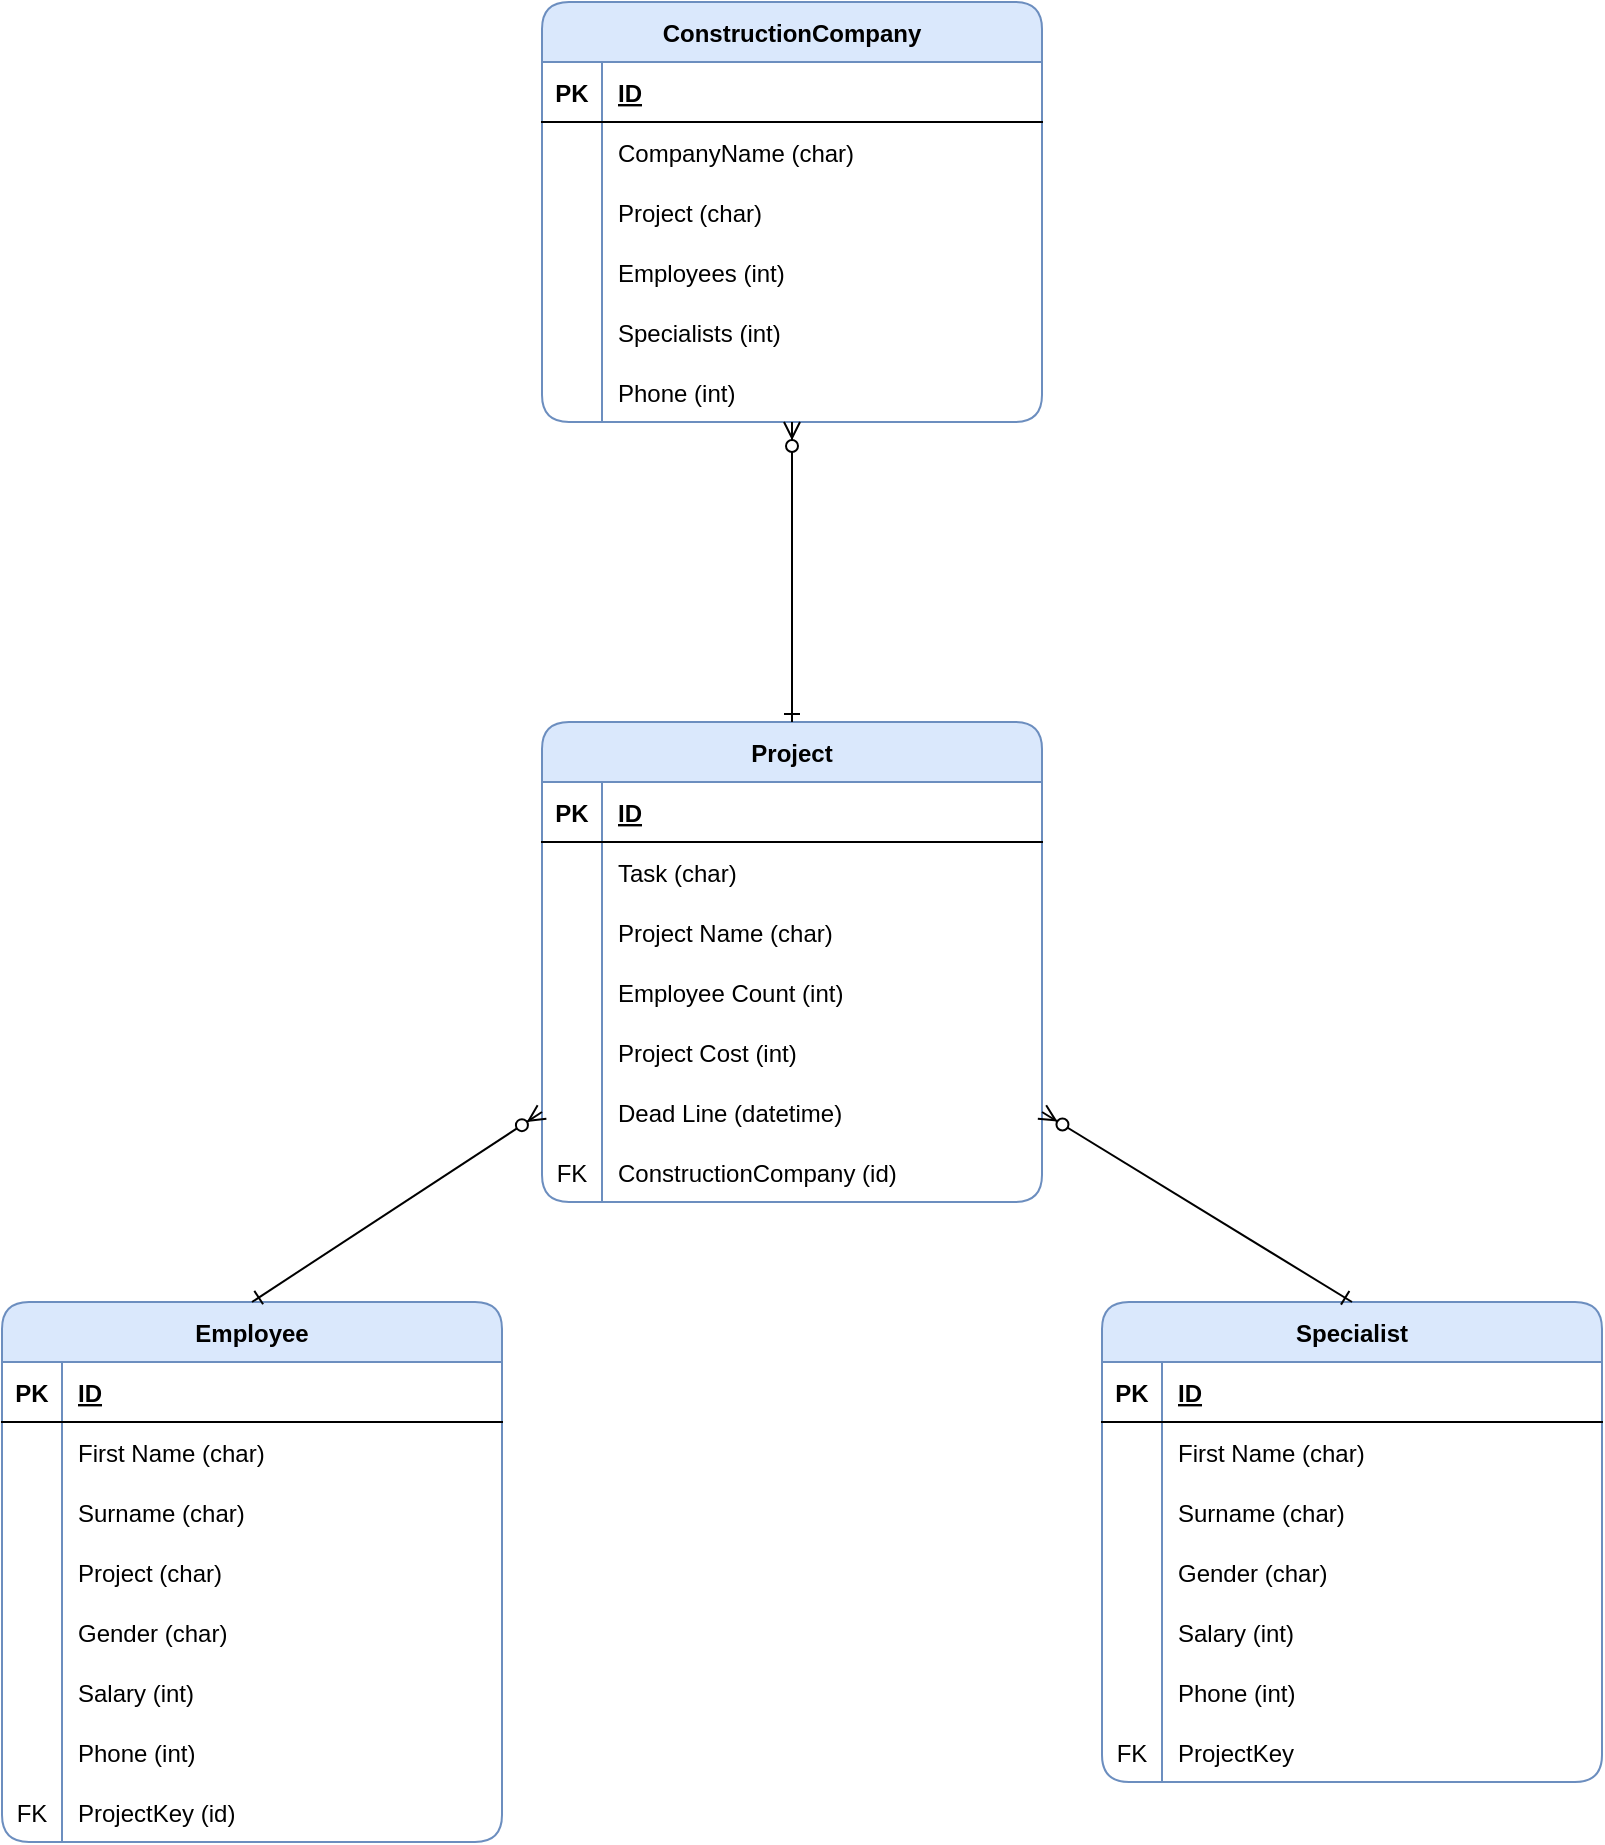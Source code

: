 <mxfile version="21.0.6" type="google"><diagram id="SQlwirRwhG5B8gu_Ag6C" name="Page-1"><mxGraphModel grid="1" page="1" gridSize="10" guides="1" tooltips="1" connect="1" arrows="1" fold="1" pageScale="1" pageWidth="827" pageHeight="1169" math="0" shadow="0"><root><mxCell id="0"/><mxCell id="1" parent="0"/><mxCell id="hruZ7W_BxlJtIT0g6et9-16" value="Specialist" style="shape=table;startSize=30;container=1;collapsible=1;childLayout=tableLayout;fixedRows=1;rowLines=0;fontStyle=1;align=center;resizeLast=1;fillColor=#dae8fc;strokeColor=#6c8ebf;rounded=1;" vertex="1" parent="1"><mxGeometry x="-1090" y="1100" width="250" height="240" as="geometry"/></mxCell><mxCell id="hruZ7W_BxlJtIT0g6et9-17" value="" style="shape=partialRectangle;collapsible=0;dropTarget=0;pointerEvents=0;fillColor=none;points=[[0,0.5],[1,0.5]];portConstraint=eastwest;top=0;left=0;right=0;bottom=1;" vertex="1" parent="hruZ7W_BxlJtIT0g6et9-16"><mxGeometry y="30" width="250" height="30" as="geometry"/></mxCell><mxCell id="hruZ7W_BxlJtIT0g6et9-18" value="PK" style="shape=partialRectangle;overflow=hidden;connectable=0;fillColor=none;top=0;left=0;bottom=0;right=0;fontStyle=1;" vertex="1" parent="hruZ7W_BxlJtIT0g6et9-17"><mxGeometry width="30" height="30" as="geometry"><mxRectangle width="30" height="30" as="alternateBounds"/></mxGeometry></mxCell><mxCell id="hruZ7W_BxlJtIT0g6et9-19" value="ID" style="shape=partialRectangle;overflow=hidden;connectable=0;fillColor=none;top=0;left=0;bottom=0;right=0;align=left;spacingLeft=6;fontStyle=5;" vertex="1" parent="hruZ7W_BxlJtIT0g6et9-17"><mxGeometry x="30" width="220" height="30" as="geometry"><mxRectangle width="220" height="30" as="alternateBounds"/></mxGeometry></mxCell><mxCell id="hruZ7W_BxlJtIT0g6et9-20" value="" style="shape=partialRectangle;collapsible=0;dropTarget=0;pointerEvents=0;fillColor=none;points=[[0,0.5],[1,0.5]];portConstraint=eastwest;top=0;left=0;right=0;bottom=0;" vertex="1" parent="hruZ7W_BxlJtIT0g6et9-16"><mxGeometry y="60" width="250" height="30" as="geometry"/></mxCell><mxCell id="hruZ7W_BxlJtIT0g6et9-21" value="" style="shape=partialRectangle;overflow=hidden;connectable=0;fillColor=none;top=0;left=0;bottom=0;right=0;" vertex="1" parent="hruZ7W_BxlJtIT0g6et9-20"><mxGeometry width="30" height="30" as="geometry"><mxRectangle width="30" height="30" as="alternateBounds"/></mxGeometry></mxCell><mxCell id="hruZ7W_BxlJtIT0g6et9-22" value="First Name (char)" style="shape=partialRectangle;overflow=hidden;connectable=0;fillColor=none;top=0;left=0;bottom=0;right=0;align=left;spacingLeft=6;" vertex="1" parent="hruZ7W_BxlJtIT0g6et9-20"><mxGeometry x="30" width="220" height="30" as="geometry"><mxRectangle width="220" height="30" as="alternateBounds"/></mxGeometry></mxCell><mxCell id="hruZ7W_BxlJtIT0g6et9-23" value="" style="shape=partialRectangle;collapsible=0;dropTarget=0;pointerEvents=0;fillColor=none;points=[[0,0.5],[1,0.5]];portConstraint=eastwest;top=0;left=0;right=0;bottom=0;" vertex="1" parent="hruZ7W_BxlJtIT0g6et9-16"><mxGeometry y="90" width="250" height="30" as="geometry"/></mxCell><mxCell id="hruZ7W_BxlJtIT0g6et9-24" value="" style="shape=partialRectangle;overflow=hidden;connectable=0;fillColor=none;top=0;left=0;bottom=0;right=0;" vertex="1" parent="hruZ7W_BxlJtIT0g6et9-23"><mxGeometry width="30" height="30" as="geometry"><mxRectangle width="30" height="30" as="alternateBounds"/></mxGeometry></mxCell><mxCell id="hruZ7W_BxlJtIT0g6et9-25" value="Surname (char)" style="shape=partialRectangle;overflow=hidden;connectable=0;fillColor=none;top=0;left=0;bottom=0;right=0;align=left;spacingLeft=6;" vertex="1" parent="hruZ7W_BxlJtIT0g6et9-23"><mxGeometry x="30" width="220" height="30" as="geometry"><mxRectangle width="220" height="30" as="alternateBounds"/></mxGeometry></mxCell><mxCell id="hruZ7W_BxlJtIT0g6et9-26" value="" style="shape=partialRectangle;collapsible=0;dropTarget=0;pointerEvents=0;fillColor=none;points=[[0,0.5],[1,0.5]];portConstraint=eastwest;top=0;left=0;right=0;bottom=0;" vertex="1" parent="hruZ7W_BxlJtIT0g6et9-16"><mxGeometry y="120" width="250" height="30" as="geometry"/></mxCell><mxCell id="hruZ7W_BxlJtIT0g6et9-27" value="" style="shape=partialRectangle;overflow=hidden;connectable=0;fillColor=none;top=0;left=0;bottom=0;right=0;" vertex="1" parent="hruZ7W_BxlJtIT0g6et9-26"><mxGeometry width="30" height="30" as="geometry"><mxRectangle width="30" height="30" as="alternateBounds"/></mxGeometry></mxCell><mxCell id="hruZ7W_BxlJtIT0g6et9-28" value="Gender (char)" style="shape=partialRectangle;overflow=hidden;connectable=0;fillColor=none;top=0;left=0;bottom=0;right=0;align=left;spacingLeft=6;" vertex="1" parent="hruZ7W_BxlJtIT0g6et9-26"><mxGeometry x="30" width="220" height="30" as="geometry"><mxRectangle width="220" height="30" as="alternateBounds"/></mxGeometry></mxCell><mxCell id="hruZ7W_BxlJtIT0g6et9-29" value="" style="shape=partialRectangle;collapsible=0;dropTarget=0;pointerEvents=0;fillColor=none;points=[[0,0.5],[1,0.5]];portConstraint=eastwest;top=0;left=0;right=0;bottom=0;" vertex="1" parent="hruZ7W_BxlJtIT0g6et9-16"><mxGeometry y="150" width="250" height="30" as="geometry"/></mxCell><mxCell id="hruZ7W_BxlJtIT0g6et9-30" value="" style="shape=partialRectangle;overflow=hidden;connectable=0;fillColor=none;top=0;left=0;bottom=0;right=0;" vertex="1" parent="hruZ7W_BxlJtIT0g6et9-29"><mxGeometry width="30" height="30" as="geometry"><mxRectangle width="30" height="30" as="alternateBounds"/></mxGeometry></mxCell><mxCell id="hruZ7W_BxlJtIT0g6et9-31" value="Salary (int)" style="shape=partialRectangle;overflow=hidden;connectable=0;fillColor=none;top=0;left=0;bottom=0;right=0;align=left;spacingLeft=6;" vertex="1" parent="hruZ7W_BxlJtIT0g6et9-29"><mxGeometry x="30" width="220" height="30" as="geometry"><mxRectangle width="220" height="30" as="alternateBounds"/></mxGeometry></mxCell><mxCell id="hruZ7W_BxlJtIT0g6et9-32" value="" style="shape=partialRectangle;collapsible=0;dropTarget=0;pointerEvents=0;fillColor=none;points=[[0,0.5],[1,0.5]];portConstraint=eastwest;top=0;left=0;right=0;bottom=0;" vertex="1" parent="hruZ7W_BxlJtIT0g6et9-16"><mxGeometry y="180" width="250" height="30" as="geometry"/></mxCell><mxCell id="hruZ7W_BxlJtIT0g6et9-33" value="" style="shape=partialRectangle;overflow=hidden;connectable=0;fillColor=none;top=0;left=0;bottom=0;right=0;" vertex="1" parent="hruZ7W_BxlJtIT0g6et9-32"><mxGeometry width="30" height="30" as="geometry"><mxRectangle width="30" height="30" as="alternateBounds"/></mxGeometry></mxCell><mxCell id="hruZ7W_BxlJtIT0g6et9-34" value="Phone (int)" style="shape=partialRectangle;overflow=hidden;connectable=0;fillColor=none;top=0;left=0;bottom=0;right=0;align=left;spacingLeft=6;" vertex="1" parent="hruZ7W_BxlJtIT0g6et9-32"><mxGeometry x="30" width="220" height="30" as="geometry"><mxRectangle width="220" height="30" as="alternateBounds"/></mxGeometry></mxCell><mxCell id="hruZ7W_BxlJtIT0g6et9-35" value="" style="shape=partialRectangle;collapsible=0;dropTarget=0;pointerEvents=0;fillColor=none;points=[[0,0.5],[1,0.5]];portConstraint=eastwest;top=0;left=0;right=0;bottom=0;" vertex="1" parent="hruZ7W_BxlJtIT0g6et9-16"><mxGeometry y="210" width="250" height="30" as="geometry"/></mxCell><mxCell id="hruZ7W_BxlJtIT0g6et9-36" value="FK" style="shape=partialRectangle;overflow=hidden;connectable=0;fillColor=none;top=0;left=0;bottom=0;right=0;" vertex="1" parent="hruZ7W_BxlJtIT0g6et9-35"><mxGeometry width="30" height="30" as="geometry"><mxRectangle width="30" height="30" as="alternateBounds"/></mxGeometry></mxCell><mxCell id="hruZ7W_BxlJtIT0g6et9-37" value="ProjectKey" style="shape=partialRectangle;overflow=hidden;connectable=0;fillColor=none;top=0;left=0;bottom=0;right=0;align=left;spacingLeft=6;" vertex="1" parent="hruZ7W_BxlJtIT0g6et9-35"><mxGeometry x="30" width="220" height="30" as="geometry"><mxRectangle width="220" height="30" as="alternateBounds"/></mxGeometry></mxCell><mxCell id="hruZ7W_BxlJtIT0g6et9-75" value="Employee" style="shape=table;startSize=30;container=1;collapsible=1;childLayout=tableLayout;fixedRows=1;rowLines=0;fontStyle=1;align=center;resizeLast=1;fillColor=#dae8fc;strokeColor=#6c8ebf;rounded=1;" vertex="1" parent="1"><mxGeometry x="-1640" y="1100" width="250" height="270" as="geometry"/></mxCell><mxCell id="hruZ7W_BxlJtIT0g6et9-76" value="" style="shape=partialRectangle;collapsible=0;dropTarget=0;pointerEvents=0;fillColor=none;points=[[0,0.5],[1,0.5]];portConstraint=eastwest;top=0;left=0;right=0;bottom=1;" vertex="1" parent="hruZ7W_BxlJtIT0g6et9-75"><mxGeometry y="30" width="250" height="30" as="geometry"/></mxCell><mxCell id="hruZ7W_BxlJtIT0g6et9-77" value="PK" style="shape=partialRectangle;overflow=hidden;connectable=0;fillColor=none;top=0;left=0;bottom=0;right=0;fontStyle=1;" vertex="1" parent="hruZ7W_BxlJtIT0g6et9-76"><mxGeometry width="30" height="30" as="geometry"><mxRectangle width="30" height="30" as="alternateBounds"/></mxGeometry></mxCell><mxCell id="hruZ7W_BxlJtIT0g6et9-78" value="ID" style="shape=partialRectangle;overflow=hidden;connectable=0;fillColor=none;top=0;left=0;bottom=0;right=0;align=left;spacingLeft=6;fontStyle=5;" vertex="1" parent="hruZ7W_BxlJtIT0g6et9-76"><mxGeometry x="30" width="220" height="30" as="geometry"><mxRectangle width="220" height="30" as="alternateBounds"/></mxGeometry></mxCell><mxCell id="hruZ7W_BxlJtIT0g6et9-79" value="" style="shape=partialRectangle;collapsible=0;dropTarget=0;pointerEvents=0;fillColor=none;points=[[0,0.5],[1,0.5]];portConstraint=eastwest;top=0;left=0;right=0;bottom=0;" vertex="1" parent="hruZ7W_BxlJtIT0g6et9-75"><mxGeometry y="60" width="250" height="30" as="geometry"/></mxCell><mxCell id="hruZ7W_BxlJtIT0g6et9-80" value="" style="shape=partialRectangle;overflow=hidden;connectable=0;fillColor=none;top=0;left=0;bottom=0;right=0;" vertex="1" parent="hruZ7W_BxlJtIT0g6et9-79"><mxGeometry width="30" height="30" as="geometry"><mxRectangle width="30" height="30" as="alternateBounds"/></mxGeometry></mxCell><mxCell id="hruZ7W_BxlJtIT0g6et9-81" value="First Name (char)" style="shape=partialRectangle;overflow=hidden;connectable=0;fillColor=none;top=0;left=0;bottom=0;right=0;align=left;spacingLeft=6;" vertex="1" parent="hruZ7W_BxlJtIT0g6et9-79"><mxGeometry x="30" width="220" height="30" as="geometry"><mxRectangle width="220" height="30" as="alternateBounds"/></mxGeometry></mxCell><mxCell id="hruZ7W_BxlJtIT0g6et9-82" value="" style="shape=partialRectangle;collapsible=0;dropTarget=0;pointerEvents=0;fillColor=none;points=[[0,0.5],[1,0.5]];portConstraint=eastwest;top=0;left=0;right=0;bottom=0;" vertex="1" parent="hruZ7W_BxlJtIT0g6et9-75"><mxGeometry y="90" width="250" height="30" as="geometry"/></mxCell><mxCell id="hruZ7W_BxlJtIT0g6et9-83" value="" style="shape=partialRectangle;overflow=hidden;connectable=0;fillColor=none;top=0;left=0;bottom=0;right=0;" vertex="1" parent="hruZ7W_BxlJtIT0g6et9-82"><mxGeometry width="30" height="30" as="geometry"><mxRectangle width="30" height="30" as="alternateBounds"/></mxGeometry></mxCell><mxCell id="hruZ7W_BxlJtIT0g6et9-84" value="Surname (char)" style="shape=partialRectangle;overflow=hidden;connectable=0;fillColor=none;top=0;left=0;bottom=0;right=0;align=left;spacingLeft=6;" vertex="1" parent="hruZ7W_BxlJtIT0g6et9-82"><mxGeometry x="30" width="220" height="30" as="geometry"><mxRectangle width="220" height="30" as="alternateBounds"/></mxGeometry></mxCell><mxCell id="hruZ7W_BxlJtIT0g6et9-85" value="" style="shape=partialRectangle;collapsible=0;dropTarget=0;pointerEvents=0;fillColor=none;points=[[0,0.5],[1,0.5]];portConstraint=eastwest;top=0;left=0;right=0;bottom=0;" vertex="1" parent="hruZ7W_BxlJtIT0g6et9-75"><mxGeometry y="120" width="250" height="30" as="geometry"/></mxCell><mxCell id="hruZ7W_BxlJtIT0g6et9-86" value="" style="shape=partialRectangle;overflow=hidden;connectable=0;fillColor=none;top=0;left=0;bottom=0;right=0;" vertex="1" parent="hruZ7W_BxlJtIT0g6et9-85"><mxGeometry width="30" height="30" as="geometry"><mxRectangle width="30" height="30" as="alternateBounds"/></mxGeometry></mxCell><mxCell id="hruZ7W_BxlJtIT0g6et9-87" value="Project (char)" style="shape=partialRectangle;overflow=hidden;connectable=0;fillColor=none;top=0;left=0;bottom=0;right=0;align=left;spacingLeft=6;" vertex="1" parent="hruZ7W_BxlJtIT0g6et9-85"><mxGeometry x="30" width="220" height="30" as="geometry"><mxRectangle width="220" height="30" as="alternateBounds"/></mxGeometry></mxCell><mxCell id="hruZ7W_BxlJtIT0g6et9-88" value="" style="shape=partialRectangle;collapsible=0;dropTarget=0;pointerEvents=0;fillColor=none;points=[[0,0.5],[1,0.5]];portConstraint=eastwest;top=0;left=0;right=0;bottom=0;" vertex="1" parent="hruZ7W_BxlJtIT0g6et9-75"><mxGeometry y="150" width="250" height="30" as="geometry"/></mxCell><mxCell id="hruZ7W_BxlJtIT0g6et9-89" value="" style="shape=partialRectangle;overflow=hidden;connectable=0;fillColor=none;top=0;left=0;bottom=0;right=0;" vertex="1" parent="hruZ7W_BxlJtIT0g6et9-88"><mxGeometry width="30" height="30" as="geometry"><mxRectangle width="30" height="30" as="alternateBounds"/></mxGeometry></mxCell><mxCell id="hruZ7W_BxlJtIT0g6et9-90" value="Gender (char)" style="shape=partialRectangle;overflow=hidden;connectable=0;fillColor=none;top=0;left=0;bottom=0;right=0;align=left;spacingLeft=6;" vertex="1" parent="hruZ7W_BxlJtIT0g6et9-88"><mxGeometry x="30" width="220" height="30" as="geometry"><mxRectangle width="220" height="30" as="alternateBounds"/></mxGeometry></mxCell><mxCell id="hruZ7W_BxlJtIT0g6et9-91" value="" style="shape=partialRectangle;collapsible=0;dropTarget=0;pointerEvents=0;fillColor=none;points=[[0,0.5],[1,0.5]];portConstraint=eastwest;top=0;left=0;right=0;bottom=0;" vertex="1" parent="hruZ7W_BxlJtIT0g6et9-75"><mxGeometry y="180" width="250" height="30" as="geometry"/></mxCell><mxCell id="hruZ7W_BxlJtIT0g6et9-92" value="" style="shape=partialRectangle;overflow=hidden;connectable=0;fillColor=none;top=0;left=0;bottom=0;right=0;" vertex="1" parent="hruZ7W_BxlJtIT0g6et9-91"><mxGeometry width="30" height="30" as="geometry"><mxRectangle width="30" height="30" as="alternateBounds"/></mxGeometry></mxCell><mxCell id="hruZ7W_BxlJtIT0g6et9-93" value="Salary (int)" style="shape=partialRectangle;overflow=hidden;connectable=0;fillColor=none;top=0;left=0;bottom=0;right=0;align=left;spacingLeft=6;" vertex="1" parent="hruZ7W_BxlJtIT0g6et9-91"><mxGeometry x="30" width="220" height="30" as="geometry"><mxRectangle width="220" height="30" as="alternateBounds"/></mxGeometry></mxCell><mxCell id="hruZ7W_BxlJtIT0g6et9-94" value="" style="shape=partialRectangle;collapsible=0;dropTarget=0;pointerEvents=0;fillColor=none;points=[[0,0.5],[1,0.5]];portConstraint=eastwest;top=0;left=0;right=0;bottom=0;" vertex="1" parent="hruZ7W_BxlJtIT0g6et9-75"><mxGeometry y="210" width="250" height="30" as="geometry"/></mxCell><mxCell id="hruZ7W_BxlJtIT0g6et9-95" value="" style="shape=partialRectangle;overflow=hidden;connectable=0;fillColor=none;top=0;left=0;bottom=0;right=0;" vertex="1" parent="hruZ7W_BxlJtIT0g6et9-94"><mxGeometry width="30" height="30" as="geometry"><mxRectangle width="30" height="30" as="alternateBounds"/></mxGeometry></mxCell><mxCell id="hruZ7W_BxlJtIT0g6et9-96" value="Phone (int)" style="shape=partialRectangle;overflow=hidden;connectable=0;fillColor=none;top=0;left=0;bottom=0;right=0;align=left;spacingLeft=6;" vertex="1" parent="hruZ7W_BxlJtIT0g6et9-94"><mxGeometry x="30" width="220" height="30" as="geometry"><mxRectangle width="220" height="30" as="alternateBounds"/></mxGeometry></mxCell><mxCell id="hruZ7W_BxlJtIT0g6et9-97" value="" style="shape=partialRectangle;collapsible=0;dropTarget=0;pointerEvents=0;fillColor=none;points=[[0,0.5],[1,0.5]];portConstraint=eastwest;top=0;left=0;right=0;bottom=0;" vertex="1" parent="hruZ7W_BxlJtIT0g6et9-75"><mxGeometry y="240" width="250" height="30" as="geometry"/></mxCell><mxCell id="hruZ7W_BxlJtIT0g6et9-98" value="FK" style="shape=partialRectangle;overflow=hidden;connectable=0;fillColor=none;top=0;left=0;bottom=0;right=0;" vertex="1" parent="hruZ7W_BxlJtIT0g6et9-97"><mxGeometry width="30" height="30" as="geometry"><mxRectangle width="30" height="30" as="alternateBounds"/></mxGeometry></mxCell><mxCell id="hruZ7W_BxlJtIT0g6et9-99" value="ProjectKey (id)" style="shape=partialRectangle;overflow=hidden;connectable=0;fillColor=none;top=0;left=0;bottom=0;right=0;align=left;spacingLeft=6;" vertex="1" parent="hruZ7W_BxlJtIT0g6et9-97"><mxGeometry x="30" width="220" height="30" as="geometry"><mxRectangle width="220" height="30" as="alternateBounds"/></mxGeometry></mxCell><mxCell id="hruZ7W_BxlJtIT0g6et9-160" value="Project" style="shape=table;startSize=30;container=1;collapsible=1;childLayout=tableLayout;fixedRows=1;rowLines=0;fontStyle=1;align=center;resizeLast=1;fillColor=#dae8fc;strokeColor=#6c8ebf;rounded=1;" vertex="1" parent="1"><mxGeometry x="-1370" y="810" width="250" height="240" as="geometry"/></mxCell><mxCell id="hruZ7W_BxlJtIT0g6et9-161" value="" style="shape=partialRectangle;collapsible=0;dropTarget=0;pointerEvents=0;fillColor=none;points=[[0,0.5],[1,0.5]];portConstraint=eastwest;top=0;left=0;right=0;bottom=1;" vertex="1" parent="hruZ7W_BxlJtIT0g6et9-160"><mxGeometry y="30" width="250" height="30" as="geometry"/></mxCell><mxCell id="hruZ7W_BxlJtIT0g6et9-162" value="PK" style="shape=partialRectangle;overflow=hidden;connectable=0;fillColor=none;top=0;left=0;bottom=0;right=0;fontStyle=1;" vertex="1" parent="hruZ7W_BxlJtIT0g6et9-161"><mxGeometry width="30" height="30" as="geometry"><mxRectangle width="30" height="30" as="alternateBounds"/></mxGeometry></mxCell><mxCell id="hruZ7W_BxlJtIT0g6et9-163" value="ID" style="shape=partialRectangle;overflow=hidden;connectable=0;fillColor=none;top=0;left=0;bottom=0;right=0;align=left;spacingLeft=6;fontStyle=5;" vertex="1" parent="hruZ7W_BxlJtIT0g6et9-161"><mxGeometry x="30" width="220" height="30" as="geometry"><mxRectangle width="220" height="30" as="alternateBounds"/></mxGeometry></mxCell><mxCell id="hruZ7W_BxlJtIT0g6et9-164" value="" style="shape=partialRectangle;collapsible=0;dropTarget=0;pointerEvents=0;fillColor=none;points=[[0,0.5],[1,0.5]];portConstraint=eastwest;top=0;left=0;right=0;bottom=0;" vertex="1" parent="hruZ7W_BxlJtIT0g6et9-160"><mxGeometry y="60" width="250" height="30" as="geometry"/></mxCell><mxCell id="hruZ7W_BxlJtIT0g6et9-165" value="" style="shape=partialRectangle;overflow=hidden;connectable=0;fillColor=none;top=0;left=0;bottom=0;right=0;" vertex="1" parent="hruZ7W_BxlJtIT0g6et9-164"><mxGeometry width="30" height="30" as="geometry"><mxRectangle width="30" height="30" as="alternateBounds"/></mxGeometry></mxCell><mxCell id="hruZ7W_BxlJtIT0g6et9-166" value="Task (char)" style="shape=partialRectangle;overflow=hidden;connectable=0;fillColor=none;top=0;left=0;bottom=0;right=0;align=left;spacingLeft=6;" vertex="1" parent="hruZ7W_BxlJtIT0g6et9-164"><mxGeometry x="30" width="220" height="30" as="geometry"><mxRectangle width="220" height="30" as="alternateBounds"/></mxGeometry></mxCell><mxCell id="hruZ7W_BxlJtIT0g6et9-167" value="" style="shape=partialRectangle;collapsible=0;dropTarget=0;pointerEvents=0;fillColor=none;points=[[0,0.5],[1,0.5]];portConstraint=eastwest;top=0;left=0;right=0;bottom=0;" vertex="1" parent="hruZ7W_BxlJtIT0g6et9-160"><mxGeometry y="90" width="250" height="30" as="geometry"/></mxCell><mxCell id="hruZ7W_BxlJtIT0g6et9-168" value="" style="shape=partialRectangle;overflow=hidden;connectable=0;fillColor=none;top=0;left=0;bottom=0;right=0;" vertex="1" parent="hruZ7W_BxlJtIT0g6et9-167"><mxGeometry width="30" height="30" as="geometry"><mxRectangle width="30" height="30" as="alternateBounds"/></mxGeometry></mxCell><mxCell id="hruZ7W_BxlJtIT0g6et9-169" value="Project Name (char)" style="shape=partialRectangle;overflow=hidden;connectable=0;fillColor=none;top=0;left=0;bottom=0;right=0;align=left;spacingLeft=6;" vertex="1" parent="hruZ7W_BxlJtIT0g6et9-167"><mxGeometry x="30" width="220" height="30" as="geometry"><mxRectangle width="220" height="30" as="alternateBounds"/></mxGeometry></mxCell><mxCell id="hruZ7W_BxlJtIT0g6et9-170" value="" style="shape=partialRectangle;collapsible=0;dropTarget=0;pointerEvents=0;fillColor=none;points=[[0,0.5],[1,0.5]];portConstraint=eastwest;top=0;left=0;right=0;bottom=0;" vertex="1" parent="hruZ7W_BxlJtIT0g6et9-160"><mxGeometry y="120" width="250" height="30" as="geometry"/></mxCell><mxCell id="hruZ7W_BxlJtIT0g6et9-171" value="" style="shape=partialRectangle;overflow=hidden;connectable=0;fillColor=none;top=0;left=0;bottom=0;right=0;" vertex="1" parent="hruZ7W_BxlJtIT0g6et9-170"><mxGeometry width="30" height="30" as="geometry"><mxRectangle width="30" height="30" as="alternateBounds"/></mxGeometry></mxCell><mxCell id="hruZ7W_BxlJtIT0g6et9-172" value="Employee Count (int)" style="shape=partialRectangle;overflow=hidden;connectable=0;fillColor=none;top=0;left=0;bottom=0;right=0;align=left;spacingLeft=6;" vertex="1" parent="hruZ7W_BxlJtIT0g6et9-170"><mxGeometry x="30" width="220" height="30" as="geometry"><mxRectangle width="220" height="30" as="alternateBounds"/></mxGeometry></mxCell><mxCell id="hruZ7W_BxlJtIT0g6et9-173" value="" style="shape=partialRectangle;collapsible=0;dropTarget=0;pointerEvents=0;fillColor=none;points=[[0,0.5],[1,0.5]];portConstraint=eastwest;top=0;left=0;right=0;bottom=0;" vertex="1" parent="hruZ7W_BxlJtIT0g6et9-160"><mxGeometry y="150" width="250" height="30" as="geometry"/></mxCell><mxCell id="hruZ7W_BxlJtIT0g6et9-174" value="" style="shape=partialRectangle;overflow=hidden;connectable=0;fillColor=none;top=0;left=0;bottom=0;right=0;" vertex="1" parent="hruZ7W_BxlJtIT0g6et9-173"><mxGeometry width="30" height="30" as="geometry"><mxRectangle width="30" height="30" as="alternateBounds"/></mxGeometry></mxCell><mxCell id="hruZ7W_BxlJtIT0g6et9-175" value="Project Cost (int)" style="shape=partialRectangle;overflow=hidden;connectable=0;fillColor=none;top=0;left=0;bottom=0;right=0;align=left;spacingLeft=6;" vertex="1" parent="hruZ7W_BxlJtIT0g6et9-173"><mxGeometry x="30" width="220" height="30" as="geometry"><mxRectangle width="220" height="30" as="alternateBounds"/></mxGeometry></mxCell><mxCell id="hruZ7W_BxlJtIT0g6et9-176" value="" style="shape=partialRectangle;collapsible=0;dropTarget=0;pointerEvents=0;fillColor=none;points=[[0,0.5],[1,0.5]];portConstraint=eastwest;top=0;left=0;right=0;bottom=0;" vertex="1" parent="hruZ7W_BxlJtIT0g6et9-160"><mxGeometry y="180" width="250" height="30" as="geometry"/></mxCell><mxCell id="hruZ7W_BxlJtIT0g6et9-177" value="" style="shape=partialRectangle;overflow=hidden;connectable=0;fillColor=none;top=0;left=0;bottom=0;right=0;" vertex="1" parent="hruZ7W_BxlJtIT0g6et9-176"><mxGeometry width="30" height="30" as="geometry"><mxRectangle width="30" height="30" as="alternateBounds"/></mxGeometry></mxCell><mxCell id="hruZ7W_BxlJtIT0g6et9-178" value="Dead Line (datetime)" style="shape=partialRectangle;overflow=hidden;connectable=0;fillColor=none;top=0;left=0;bottom=0;right=0;align=left;spacingLeft=6;" vertex="1" parent="hruZ7W_BxlJtIT0g6et9-176"><mxGeometry x="30" width="220" height="30" as="geometry"><mxRectangle width="220" height="30" as="alternateBounds"/></mxGeometry></mxCell><mxCell id="gJLZDK0xCZwst7K52Msn-1" value="" style="shape=partialRectangle;collapsible=0;dropTarget=0;pointerEvents=0;fillColor=none;points=[[0,0.5],[1,0.5]];portConstraint=eastwest;top=0;left=0;right=0;bottom=0;" vertex="1" parent="hruZ7W_BxlJtIT0g6et9-160"><mxGeometry y="210" width="250" height="30" as="geometry"/></mxCell><mxCell id="gJLZDK0xCZwst7K52Msn-2" value="FK" style="shape=partialRectangle;overflow=hidden;connectable=0;fillColor=none;top=0;left=0;bottom=0;right=0;" vertex="1" parent="gJLZDK0xCZwst7K52Msn-1"><mxGeometry width="30" height="30" as="geometry"><mxRectangle width="30" height="30" as="alternateBounds"/></mxGeometry></mxCell><mxCell id="gJLZDK0xCZwst7K52Msn-3" value="ConstructionCompany (id)" style="shape=partialRectangle;overflow=hidden;connectable=0;fillColor=none;top=0;left=0;bottom=0;right=0;align=left;spacingLeft=6;" vertex="1" parent="gJLZDK0xCZwst7K52Msn-1"><mxGeometry x="30" width="220" height="30" as="geometry"><mxRectangle width="220" height="30" as="alternateBounds"/></mxGeometry></mxCell><mxCell id="hruZ7W_BxlJtIT0g6et9-179" value="ConstructionCompany" style="shape=table;startSize=30;container=1;collapsible=1;childLayout=tableLayout;fixedRows=1;rowLines=0;fontStyle=1;align=center;resizeLast=1;fillColor=#dae8fc;strokeColor=#6c8ebf;rounded=1;" vertex="1" parent="1"><mxGeometry x="-1370" y="450" width="250" height="210" as="geometry"/></mxCell><mxCell id="hruZ7W_BxlJtIT0g6et9-180" value="" style="shape=partialRectangle;collapsible=0;dropTarget=0;pointerEvents=0;fillColor=none;points=[[0,0.5],[1,0.5]];portConstraint=eastwest;top=0;left=0;right=0;bottom=1;" vertex="1" parent="hruZ7W_BxlJtIT0g6et9-179"><mxGeometry y="30" width="250" height="30" as="geometry"/></mxCell><mxCell id="hruZ7W_BxlJtIT0g6et9-181" value="PK" style="shape=partialRectangle;overflow=hidden;connectable=0;fillColor=none;top=0;left=0;bottom=0;right=0;fontStyle=1;" vertex="1" parent="hruZ7W_BxlJtIT0g6et9-180"><mxGeometry width="30" height="30" as="geometry"><mxRectangle width="30" height="30" as="alternateBounds"/></mxGeometry></mxCell><mxCell id="hruZ7W_BxlJtIT0g6et9-182" value="ID" style="shape=partialRectangle;overflow=hidden;connectable=0;fillColor=none;top=0;left=0;bottom=0;right=0;align=left;spacingLeft=6;fontStyle=5;" vertex="1" parent="hruZ7W_BxlJtIT0g6et9-180"><mxGeometry x="30" width="220" height="30" as="geometry"><mxRectangle width="220" height="30" as="alternateBounds"/></mxGeometry></mxCell><mxCell id="hruZ7W_BxlJtIT0g6et9-183" value="" style="shape=partialRectangle;collapsible=0;dropTarget=0;pointerEvents=0;fillColor=none;points=[[0,0.5],[1,0.5]];portConstraint=eastwest;top=0;left=0;right=0;bottom=0;" vertex="1" parent="hruZ7W_BxlJtIT0g6et9-179"><mxGeometry y="60" width="250" height="30" as="geometry"/></mxCell><mxCell id="hruZ7W_BxlJtIT0g6et9-184" value="" style="shape=partialRectangle;overflow=hidden;connectable=0;fillColor=none;top=0;left=0;bottom=0;right=0;" vertex="1" parent="hruZ7W_BxlJtIT0g6et9-183"><mxGeometry width="30" height="30" as="geometry"><mxRectangle width="30" height="30" as="alternateBounds"/></mxGeometry></mxCell><mxCell id="hruZ7W_BxlJtIT0g6et9-185" value="CompanyName (char)" style="shape=partialRectangle;overflow=hidden;connectable=0;fillColor=none;top=0;left=0;bottom=0;right=0;align=left;spacingLeft=6;" vertex="1" parent="hruZ7W_BxlJtIT0g6et9-183"><mxGeometry x="30" width="220" height="30" as="geometry"><mxRectangle width="220" height="30" as="alternateBounds"/></mxGeometry></mxCell><mxCell id="hruZ7W_BxlJtIT0g6et9-186" value="" style="shape=partialRectangle;collapsible=0;dropTarget=0;pointerEvents=0;fillColor=none;points=[[0,0.5],[1,0.5]];portConstraint=eastwest;top=0;left=0;right=0;bottom=0;" vertex="1" parent="hruZ7W_BxlJtIT0g6et9-179"><mxGeometry y="90" width="250" height="30" as="geometry"/></mxCell><mxCell id="hruZ7W_BxlJtIT0g6et9-187" value="" style="shape=partialRectangle;overflow=hidden;connectable=0;fillColor=none;top=0;left=0;bottom=0;right=0;" vertex="1" parent="hruZ7W_BxlJtIT0g6et9-186"><mxGeometry width="30" height="30" as="geometry"><mxRectangle width="30" height="30" as="alternateBounds"/></mxGeometry></mxCell><mxCell id="hruZ7W_BxlJtIT0g6et9-188" value="Project (char)" style="shape=partialRectangle;overflow=hidden;connectable=0;fillColor=none;top=0;left=0;bottom=0;right=0;align=left;spacingLeft=6;" vertex="1" parent="hruZ7W_BxlJtIT0g6et9-186"><mxGeometry x="30" width="220" height="30" as="geometry"><mxRectangle width="220" height="30" as="alternateBounds"/></mxGeometry></mxCell><mxCell id="hruZ7W_BxlJtIT0g6et9-189" value="" style="shape=partialRectangle;collapsible=0;dropTarget=0;pointerEvents=0;fillColor=none;points=[[0,0.5],[1,0.5]];portConstraint=eastwest;top=0;left=0;right=0;bottom=0;" vertex="1" parent="hruZ7W_BxlJtIT0g6et9-179"><mxGeometry y="120" width="250" height="30" as="geometry"/></mxCell><mxCell id="hruZ7W_BxlJtIT0g6et9-190" value="" style="shape=partialRectangle;overflow=hidden;connectable=0;fillColor=none;top=0;left=0;bottom=0;right=0;" vertex="1" parent="hruZ7W_BxlJtIT0g6et9-189"><mxGeometry width="30" height="30" as="geometry"><mxRectangle width="30" height="30" as="alternateBounds"/></mxGeometry></mxCell><mxCell id="hruZ7W_BxlJtIT0g6et9-191" value="Employees (int)" style="shape=partialRectangle;overflow=hidden;connectable=0;fillColor=none;top=0;left=0;bottom=0;right=0;align=left;spacingLeft=6;" vertex="1" parent="hruZ7W_BxlJtIT0g6et9-189"><mxGeometry x="30" width="220" height="30" as="geometry"><mxRectangle width="220" height="30" as="alternateBounds"/></mxGeometry></mxCell><mxCell id="hruZ7W_BxlJtIT0g6et9-192" value="" style="shape=partialRectangle;collapsible=0;dropTarget=0;pointerEvents=0;fillColor=none;points=[[0,0.5],[1,0.5]];portConstraint=eastwest;top=0;left=0;right=0;bottom=0;" vertex="1" parent="hruZ7W_BxlJtIT0g6et9-179"><mxGeometry y="150" width="250" height="30" as="geometry"/></mxCell><mxCell id="hruZ7W_BxlJtIT0g6et9-193" value="" style="shape=partialRectangle;overflow=hidden;connectable=0;fillColor=none;top=0;left=0;bottom=0;right=0;" vertex="1" parent="hruZ7W_BxlJtIT0g6et9-192"><mxGeometry width="30" height="30" as="geometry"><mxRectangle width="30" height="30" as="alternateBounds"/></mxGeometry></mxCell><mxCell id="hruZ7W_BxlJtIT0g6et9-194" value="Specialists (int)" style="shape=partialRectangle;overflow=hidden;connectable=0;fillColor=none;top=0;left=0;bottom=0;right=0;align=left;spacingLeft=6;" vertex="1" parent="hruZ7W_BxlJtIT0g6et9-192"><mxGeometry x="30" width="220" height="30" as="geometry"><mxRectangle width="220" height="30" as="alternateBounds"/></mxGeometry></mxCell><mxCell id="hruZ7W_BxlJtIT0g6et9-195" value="" style="shape=partialRectangle;collapsible=0;dropTarget=0;pointerEvents=0;fillColor=none;points=[[0,0.5],[1,0.5]];portConstraint=eastwest;top=0;left=0;right=0;bottom=0;" vertex="1" parent="hruZ7W_BxlJtIT0g6et9-179"><mxGeometry y="180" width="250" height="30" as="geometry"/></mxCell><mxCell id="hruZ7W_BxlJtIT0g6et9-196" value="" style="shape=partialRectangle;overflow=hidden;connectable=0;fillColor=none;top=0;left=0;bottom=0;right=0;" vertex="1" parent="hruZ7W_BxlJtIT0g6et9-195"><mxGeometry width="30" height="30" as="geometry"><mxRectangle width="30" height="30" as="alternateBounds"/></mxGeometry></mxCell><mxCell id="hruZ7W_BxlJtIT0g6et9-197" value="Phone (int)" style="shape=partialRectangle;overflow=hidden;connectable=0;fillColor=none;top=0;left=0;bottom=0;right=0;align=left;spacingLeft=6;" vertex="1" parent="hruZ7W_BxlJtIT0g6et9-195"><mxGeometry x="30" width="220" height="30" as="geometry"><mxRectangle width="220" height="30" as="alternateBounds"/></mxGeometry></mxCell><mxCell id="gJLZDK0xCZwst7K52Msn-4" value="" style="endArrow=ERzeroToMany;startArrow=ERone;endFill=1;startFill=0;exitX=0.5;exitY=0;exitDx=0;exitDy=0;" edge="1" parent="1" source="hruZ7W_BxlJtIT0g6et9-160" target="hruZ7W_BxlJtIT0g6et9-195"><mxGeometry width="100" height="100" relative="1" as="geometry"><mxPoint x="-1235" y="820" as="sourcePoint"/><mxPoint x="-1235" y="672.01" as="targetPoint"/></mxGeometry></mxCell><mxCell id="gJLZDK0xCZwst7K52Msn-6" value="" style="endArrow=ERzeroToMany;startArrow=ERone;endFill=1;startFill=0;exitX=0.5;exitY=0;exitDx=0;exitDy=0;entryX=0;entryY=0.5;entryDx=0;entryDy=0;" edge="1" parent="1" source="hruZ7W_BxlJtIT0g6et9-75" target="hruZ7W_BxlJtIT0g6et9-176"><mxGeometry width="100" height="100" relative="1" as="geometry"><mxPoint x="-1510" y="1080" as="sourcePoint"/><mxPoint x="-1510" y="930" as="targetPoint"/></mxGeometry></mxCell><mxCell id="gJLZDK0xCZwst7K52Msn-7" value="" style="endArrow=ERzeroToMany;startArrow=ERone;endFill=1;startFill=0;exitX=0.5;exitY=0;exitDx=0;exitDy=0;entryX=1;entryY=0.5;entryDx=0;entryDy=0;" edge="1" parent="1" source="hruZ7W_BxlJtIT0g6et9-16" target="hruZ7W_BxlJtIT0g6et9-176"><mxGeometry width="100" height="100" relative="1" as="geometry"><mxPoint x="-1100" y="1095" as="sourcePoint"/><mxPoint x="-995" y="980" as="targetPoint"/></mxGeometry></mxCell></root></mxGraphModel></diagram></mxfile>